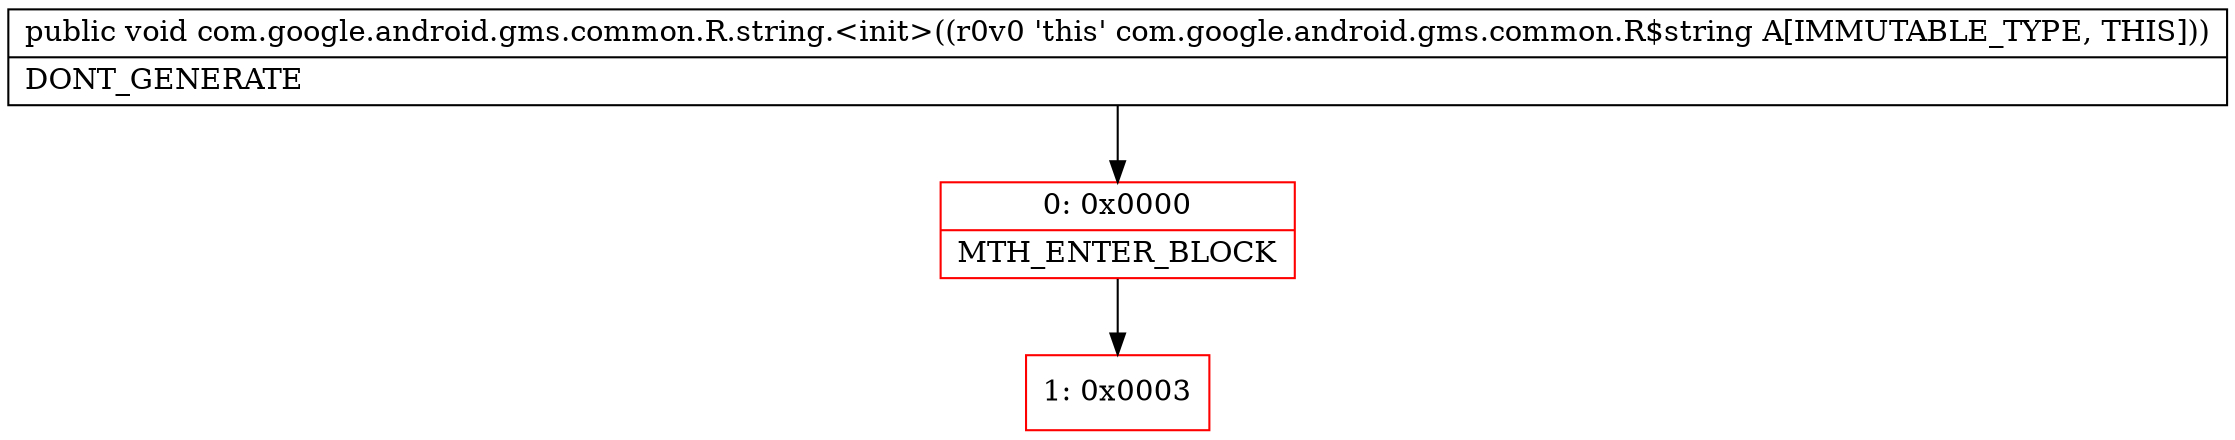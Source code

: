 digraph "CFG forcom.google.android.gms.common.R.string.\<init\>()V" {
subgraph cluster_Region_894826923 {
label = "R(0)";
node [shape=record,color=blue];
}
Node_0 [shape=record,color=red,label="{0\:\ 0x0000|MTH_ENTER_BLOCK\l}"];
Node_1 [shape=record,color=red,label="{1\:\ 0x0003}"];
MethodNode[shape=record,label="{public void com.google.android.gms.common.R.string.\<init\>((r0v0 'this' com.google.android.gms.common.R$string A[IMMUTABLE_TYPE, THIS]))  | DONT_GENERATE\l}"];
MethodNode -> Node_0;
Node_0 -> Node_1;
}

